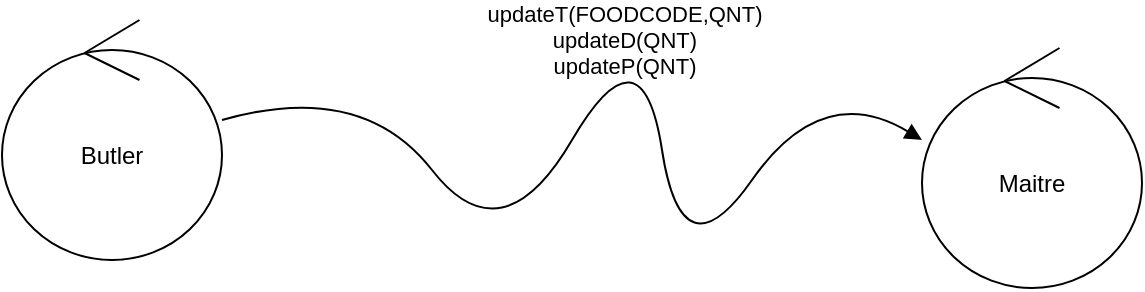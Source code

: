 <mxfile version="11.3.0" type="device" pages="1"><diagram id="6B0TP6tXprZuAqgzpRp7" name="Page-1"><mxGraphModel dx="854" dy="504" grid="1" gridSize="10" guides="1" tooltips="1" connect="1" arrows="1" fold="1" page="1" pageScale="1" pageWidth="827" pageHeight="1169" math="0" shadow="0"><root><mxCell id="0"/><mxCell id="1" parent="0"/><mxCell id="fgod57JofEC7mLzO_I2A-1" value="Maitre" style="ellipse;shape=umlControl;whiteSpace=wrap;html=1;" vertex="1" parent="1"><mxGeometry x="590" y="224" width="110" height="120" as="geometry"/></mxCell><mxCell id="fgod57JofEC7mLzO_I2A-2" value="Butler" style="ellipse;shape=umlControl;whiteSpace=wrap;html=1;" vertex="1" parent="1"><mxGeometry x="130" y="210" width="110" height="120" as="geometry"/></mxCell><mxCell id="fgod57JofEC7mLzO_I2A-3" value="updateT(FOODCODE,QNT)&lt;br&gt;updateD(QNT)&lt;br&gt;updateP(QNT)" style="curved=1;endArrow=none;html=1;startArrow=block;startFill=1;endFill=0;" edge="1" parent="1"><mxGeometry x="0.021" y="-4" width="50" height="50" relative="1" as="geometry"><mxPoint x="590" y="270" as="sourcePoint"/><mxPoint x="240" y="260" as="targetPoint"/><Array as="points"><mxPoint x="540" y="240"/><mxPoint x="470" y="340"/><mxPoint x="450" y="210"/><mxPoint x="380" y="330"/><mxPoint x="310" y="240"/></Array><mxPoint x="1" as="offset"/></mxGeometry></mxCell></root></mxGraphModel></diagram></mxfile>